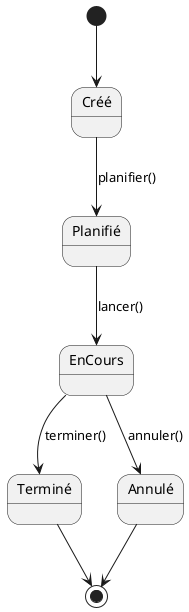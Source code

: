 @startuml
[*] --> Créé
Créé --> Planifié: planifier()
Planifié --> EnCours: lancer()
EnCours --> Terminé: terminer()
EnCours --> Annulé: annuler()
Terminé --> [*]
Annulé --> [*]
@enduml

